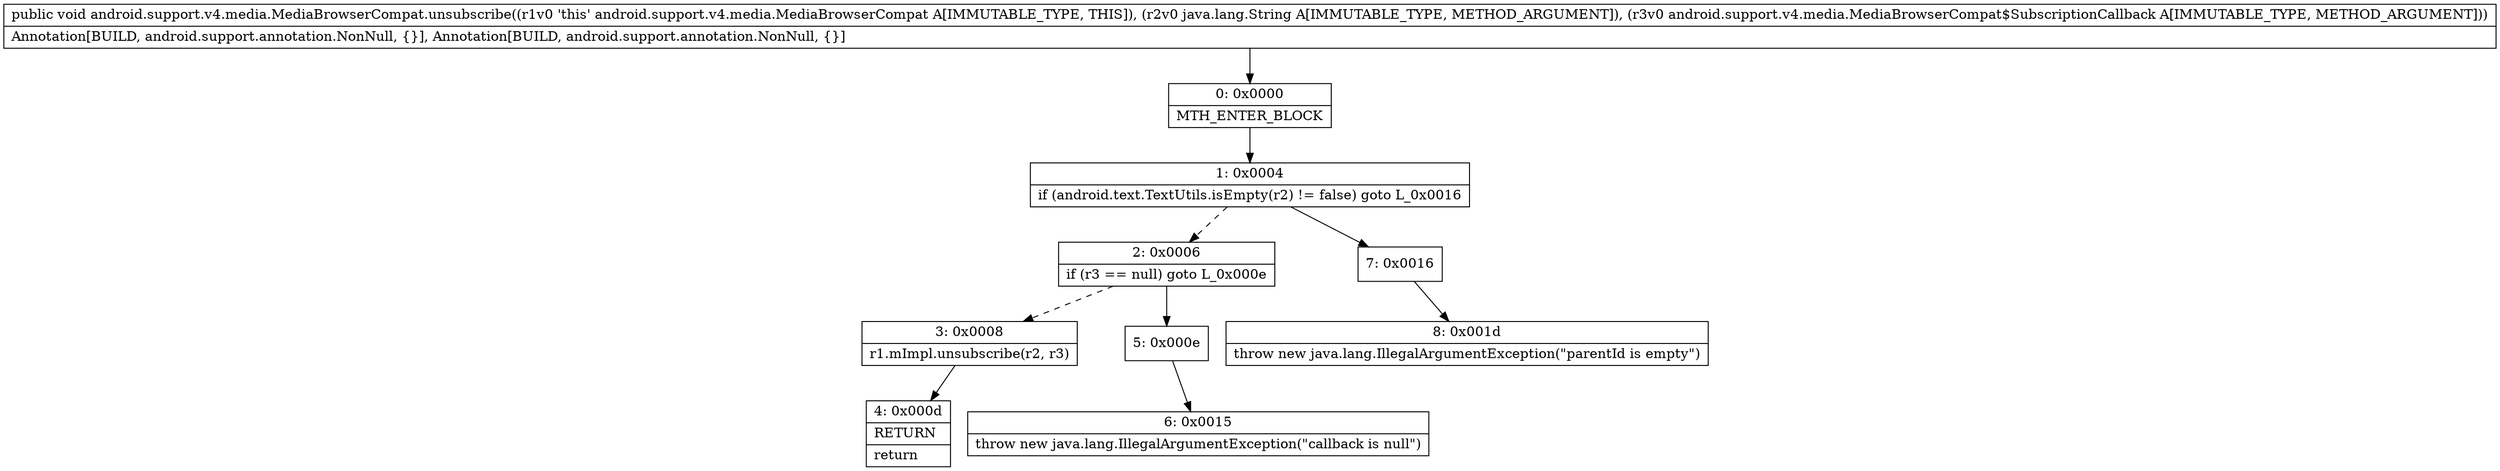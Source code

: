 digraph "CFG forandroid.support.v4.media.MediaBrowserCompat.unsubscribe(Ljava\/lang\/String;Landroid\/support\/v4\/media\/MediaBrowserCompat$SubscriptionCallback;)V" {
Node_0 [shape=record,label="{0\:\ 0x0000|MTH_ENTER_BLOCK\l}"];
Node_1 [shape=record,label="{1\:\ 0x0004|if (android.text.TextUtils.isEmpty(r2) != false) goto L_0x0016\l}"];
Node_2 [shape=record,label="{2\:\ 0x0006|if (r3 == null) goto L_0x000e\l}"];
Node_3 [shape=record,label="{3\:\ 0x0008|r1.mImpl.unsubscribe(r2, r3)\l}"];
Node_4 [shape=record,label="{4\:\ 0x000d|RETURN\l|return\l}"];
Node_5 [shape=record,label="{5\:\ 0x000e}"];
Node_6 [shape=record,label="{6\:\ 0x0015|throw new java.lang.IllegalArgumentException(\"callback is null\")\l}"];
Node_7 [shape=record,label="{7\:\ 0x0016}"];
Node_8 [shape=record,label="{8\:\ 0x001d|throw new java.lang.IllegalArgumentException(\"parentId is empty\")\l}"];
MethodNode[shape=record,label="{public void android.support.v4.media.MediaBrowserCompat.unsubscribe((r1v0 'this' android.support.v4.media.MediaBrowserCompat A[IMMUTABLE_TYPE, THIS]), (r2v0 java.lang.String A[IMMUTABLE_TYPE, METHOD_ARGUMENT]), (r3v0 android.support.v4.media.MediaBrowserCompat$SubscriptionCallback A[IMMUTABLE_TYPE, METHOD_ARGUMENT]))  | Annotation[BUILD, android.support.annotation.NonNull, \{\}], Annotation[BUILD, android.support.annotation.NonNull, \{\}]\l}"];
MethodNode -> Node_0;
Node_0 -> Node_1;
Node_1 -> Node_2[style=dashed];
Node_1 -> Node_7;
Node_2 -> Node_3[style=dashed];
Node_2 -> Node_5;
Node_3 -> Node_4;
Node_5 -> Node_6;
Node_7 -> Node_8;
}

